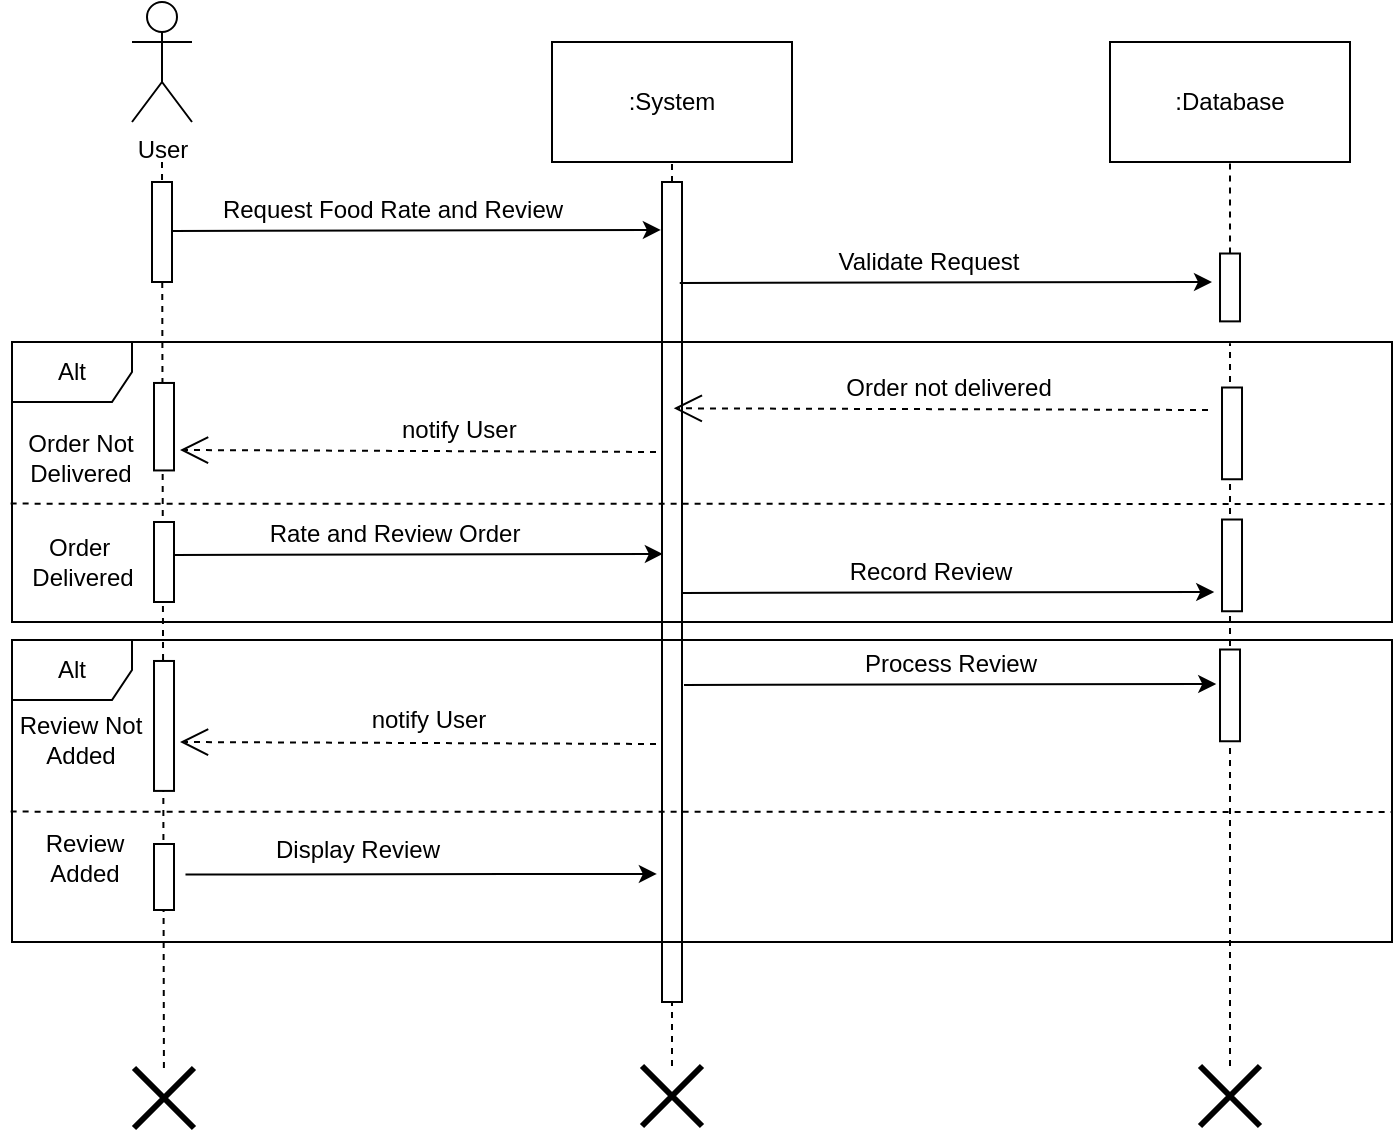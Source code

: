 <mxfile version="22.0.2" type="device">
  <diagram name="Page-1" id="2YBvvXClWsGukQMizWep">
    <mxGraphModel dx="1468" dy="1216" grid="1" gridSize="10" guides="1" tooltips="1" connect="1" arrows="1" fold="1" page="1" pageScale="1" pageWidth="850" pageHeight="1100" math="0" shadow="0">
      <root>
        <mxCell id="0" />
        <mxCell id="1" parent="0" />
        <mxCell id="SB4TEwUQo2XcKW8rI5Qr-15" value="" style="rounded=0;whiteSpace=wrap;html=1;" parent="1" vertex="1">
          <mxGeometry x="335" y="180" width="10" height="410" as="geometry" />
        </mxCell>
        <mxCell id="SB4TEwUQo2XcKW8rI5Qr-1" value="User" style="shape=umlActor;verticalLabelPosition=bottom;verticalAlign=top;html=1;outlineConnect=0;" parent="1" vertex="1">
          <mxGeometry x="70" y="90" width="30" height="60" as="geometry" />
        </mxCell>
        <mxCell id="SB4TEwUQo2XcKW8rI5Qr-2" value=":System" style="rounded=0;whiteSpace=wrap;html=1;" parent="1" vertex="1">
          <mxGeometry x="280" y="110" width="120" height="60" as="geometry" />
        </mxCell>
        <mxCell id="SB4TEwUQo2XcKW8rI5Qr-3" value=":Database" style="rounded=0;whiteSpace=wrap;html=1;" parent="1" vertex="1">
          <mxGeometry x="559" y="110" width="120" height="60" as="geometry" />
        </mxCell>
        <mxCell id="SB4TEwUQo2XcKW8rI5Qr-4" value="" style="endArrow=none;dashed=1;html=1;rounded=0;entryX=0.5;entryY=1;entryDx=0;entryDy=0;" parent="1" source="SB4TEwUQo2XcKW8rI5Qr-40" target="SB4TEwUQo2XcKW8rI5Qr-3" edge="1">
          <mxGeometry width="50" height="50" relative="1" as="geometry">
            <mxPoint x="620" y="480" as="sourcePoint" />
            <mxPoint x="640" y="230" as="targetPoint" />
          </mxGeometry>
        </mxCell>
        <mxCell id="SB4TEwUQo2XcKW8rI5Qr-5" value="" style="endArrow=none;dashed=1;html=1;rounded=0;" parent="1" source="SB4TEwUQo2XcKW8rI5Qr-15" target="SB4TEwUQo2XcKW8rI5Qr-2" edge="1">
          <mxGeometry width="50" height="50" relative="1" as="geometry">
            <mxPoint x="339.52" y="581.524" as="sourcePoint" />
            <mxPoint x="339.52" y="170" as="targetPoint" />
          </mxGeometry>
        </mxCell>
        <mxCell id="SB4TEwUQo2XcKW8rI5Qr-6" value="" style="endArrow=none;dashed=1;html=1;rounded=0;" parent="1" source="SB4TEwUQo2XcKW8rI5Qr-35" edge="1">
          <mxGeometry width="50" height="50" relative="1" as="geometry">
            <mxPoint x="85" y="480" as="sourcePoint" />
            <mxPoint x="85" y="170" as="targetPoint" />
          </mxGeometry>
        </mxCell>
        <mxCell id="SB4TEwUQo2XcKW8rI5Qr-7" value="" style="rounded=0;whiteSpace=wrap;html=1;" parent="1" vertex="1">
          <mxGeometry x="80" y="180" width="10" height="50" as="geometry" />
        </mxCell>
        <mxCell id="SB4TEwUQo2XcKW8rI5Qr-8" value="" style="endArrow=classic;html=1;rounded=0;exitX=1;exitY=0.25;exitDx=0;exitDy=0;entryX=-0.057;entryY=0.046;entryDx=0;entryDy=0;entryPerimeter=0;" parent="1" edge="1">
          <mxGeometry width="50" height="50" relative="1" as="geometry">
            <mxPoint x="90" y="204.5" as="sourcePoint" />
            <mxPoint x="334.43" y="203.96" as="targetPoint" />
          </mxGeometry>
        </mxCell>
        <mxCell id="SB4TEwUQo2XcKW8rI5Qr-9" value="Request Food Rate and Review" style="text;html=1;align=center;verticalAlign=middle;resizable=0;points=[];autosize=1;strokeColor=none;fillColor=none;" parent="1" vertex="1">
          <mxGeometry x="105" y="179" width="190" height="30" as="geometry" />
        </mxCell>
        <mxCell id="SB4TEwUQo2XcKW8rI5Qr-13" value="Alt" style="shape=umlFrame;whiteSpace=wrap;html=1;pointerEvents=0;" parent="1" vertex="1">
          <mxGeometry x="10" y="260" width="690" height="140" as="geometry" />
        </mxCell>
        <mxCell id="SB4TEwUQo2XcKW8rI5Qr-14" value="" style="endArrow=none;dashed=1;html=1;rounded=0;exitX=-0.001;exitY=0.537;exitDx=0;exitDy=0;exitPerimeter=0;" parent="1" edge="1">
          <mxGeometry width="50" height="50" relative="1" as="geometry">
            <mxPoint x="9.31" y="340.81" as="sourcePoint" />
            <mxPoint x="700" y="341" as="targetPoint" />
          </mxGeometry>
        </mxCell>
        <mxCell id="SB4TEwUQo2XcKW8rI5Qr-16" value="" style="endArrow=none;dashed=1;html=1;rounded=0;" parent="1" source="SB4TEwUQo2XcKW8rI5Qr-36" target="SB4TEwUQo2XcKW8rI5Qr-15" edge="1">
          <mxGeometry width="50" height="50" relative="1" as="geometry">
            <mxPoint x="340" y="480" as="sourcePoint" />
            <mxPoint x="340" y="170" as="targetPoint" />
          </mxGeometry>
        </mxCell>
        <mxCell id="SB4TEwUQo2XcKW8rI5Qr-24" value="Order Not&lt;br&gt;Delivered" style="text;html=1;align=center;verticalAlign=middle;resizable=0;points=[];autosize=1;strokeColor=none;fillColor=none;" parent="1" vertex="1">
          <mxGeometry x="4" y="298" width="80" height="40" as="geometry" />
        </mxCell>
        <mxCell id="SB4TEwUQo2XcKW8rI5Qr-26" value="Order&amp;nbsp;&lt;br&gt;Delivered" style="text;html=1;align=center;verticalAlign=middle;resizable=0;points=[];autosize=1;strokeColor=none;fillColor=none;" parent="1" vertex="1">
          <mxGeometry x="10" y="350" width="70" height="40" as="geometry" />
        </mxCell>
        <mxCell id="SB4TEwUQo2XcKW8rI5Qr-30" value="" style="endArrow=open;endSize=12;dashed=1;html=1;rounded=0;exitX=0.949;exitY=0.122;exitDx=0;exitDy=0;exitPerimeter=0;entryX=1.06;entryY=0.101;entryDx=0;entryDy=0;entryPerimeter=0;" parent="1" edge="1">
          <mxGeometry width="160" relative="1" as="geometry">
            <mxPoint x="332" y="315" as="sourcePoint" />
            <mxPoint x="94" y="314" as="targetPoint" />
          </mxGeometry>
        </mxCell>
        <mxCell id="SB4TEwUQo2XcKW8rI5Qr-31" value="notify User" style="text;whiteSpace=wrap;html=1;" parent="1" vertex="1">
          <mxGeometry x="203" y="290" width="90" height="40" as="geometry" />
        </mxCell>
        <mxCell id="SB4TEwUQo2XcKW8rI5Qr-33" value="" style="endArrow=classic;html=1;rounded=0;exitX=0.988;exitY=0.221;exitDx=0;exitDy=0;exitPerimeter=0;" parent="1" edge="1">
          <mxGeometry width="50" height="50" relative="1" as="geometry">
            <mxPoint x="343.88" y="230.46" as="sourcePoint" />
            <mxPoint x="610" y="230" as="targetPoint" />
          </mxGeometry>
        </mxCell>
        <mxCell id="SB4TEwUQo2XcKW8rI5Qr-34" value="Validate Request" style="text;html=1;align=center;verticalAlign=middle;resizable=0;points=[];autosize=1;strokeColor=none;fillColor=none;" parent="1" vertex="1">
          <mxGeometry x="413" y="205" width="110" height="30" as="geometry" />
        </mxCell>
        <mxCell id="SB4TEwUQo2XcKW8rI5Qr-35" value="" style="shape=umlDestroy;whiteSpace=wrap;html=1;strokeWidth=3;targetShapes=umlLifeline;" parent="1" vertex="1">
          <mxGeometry x="70.99" y="623" width="30" height="30" as="geometry" />
        </mxCell>
        <mxCell id="SB4TEwUQo2XcKW8rI5Qr-36" value="" style="shape=umlDestroy;whiteSpace=wrap;html=1;strokeWidth=3;targetShapes=umlLifeline;" parent="1" vertex="1">
          <mxGeometry x="325" y="622" width="30" height="30" as="geometry" />
        </mxCell>
        <mxCell id="SB4TEwUQo2XcKW8rI5Qr-37" value="" style="shape=umlDestroy;whiteSpace=wrap;html=1;strokeWidth=3;targetShapes=umlLifeline;" parent="1" vertex="1">
          <mxGeometry x="604" y="622" width="30" height="30" as="geometry" />
        </mxCell>
        <mxCell id="SB4TEwUQo2XcKW8rI5Qr-41" value="" style="endArrow=none;dashed=1;html=1;rounded=0;entryX=1;entryY=0.5;entryDx=0;entryDy=0;" parent="1" edge="1">
          <mxGeometry width="50" height="50" relative="1" as="geometry">
            <mxPoint x="619" y="622" as="sourcePoint" />
            <mxPoint x="619.005" y="260.685" as="targetPoint" />
          </mxGeometry>
        </mxCell>
        <mxCell id="SB4TEwUQo2XcKW8rI5Qr-40" value="" style="rounded=0;whiteSpace=wrap;html=1;rotation=90;" parent="1" vertex="1">
          <mxGeometry x="602.04" y="227.72" width="33.93" height="10" as="geometry" />
        </mxCell>
        <mxCell id="SB4TEwUQo2XcKW8rI5Qr-56" value="" style="rounded=0;whiteSpace=wrap;html=1;rotation=90;" parent="1" vertex="1">
          <mxGeometry x="64.13" y="297.35" width="43.74" height="10" as="geometry" />
        </mxCell>
        <mxCell id="jJ2E1BAoAZqyhSgXUfaf-1" value="" style="rounded=0;whiteSpace=wrap;html=1;" vertex="1" parent="1">
          <mxGeometry x="81" y="350" width="10" height="40" as="geometry" />
        </mxCell>
        <mxCell id="jJ2E1BAoAZqyhSgXUfaf-4" value="Order not delivered" style="text;html=1;align=center;verticalAlign=middle;resizable=0;points=[];autosize=1;strokeColor=none;fillColor=none;" vertex="1" parent="1">
          <mxGeometry x="413" y="268" width="130" height="30" as="geometry" />
        </mxCell>
        <mxCell id="jJ2E1BAoAZqyhSgXUfaf-5" value="" style="rounded=0;whiteSpace=wrap;html=1;rotation=90;" vertex="1" parent="1">
          <mxGeometry x="597.07" y="300.69" width="45.87" height="10" as="geometry" />
        </mxCell>
        <mxCell id="jJ2E1BAoAZqyhSgXUfaf-6" value="Alt" style="shape=umlFrame;whiteSpace=wrap;html=1;pointerEvents=0;" vertex="1" parent="1">
          <mxGeometry x="10" y="409" width="690" height="151" as="geometry" />
        </mxCell>
        <mxCell id="jJ2E1BAoAZqyhSgXUfaf-7" value="" style="endArrow=none;dashed=1;html=1;rounded=0;exitX=-0.001;exitY=0.537;exitDx=0;exitDy=0;exitPerimeter=0;" edge="1" parent="1">
          <mxGeometry width="50" height="50" relative="1" as="geometry">
            <mxPoint x="9.31" y="494.81" as="sourcePoint" />
            <mxPoint x="700" y="495" as="targetPoint" />
          </mxGeometry>
        </mxCell>
        <mxCell id="jJ2E1BAoAZqyhSgXUfaf-8" value="Review Not&lt;br&gt;Added" style="text;html=1;align=center;verticalAlign=middle;resizable=0;points=[];autosize=1;strokeColor=none;fillColor=none;" vertex="1" parent="1">
          <mxGeometry x="4" y="439" width="80" height="40" as="geometry" />
        </mxCell>
        <mxCell id="jJ2E1BAoAZqyhSgXUfaf-11" value="Display Review" style="text;whiteSpace=wrap;html=1;" vertex="1" parent="1">
          <mxGeometry x="140" y="500" width="180" height="40" as="geometry" />
        </mxCell>
        <mxCell id="jJ2E1BAoAZqyhSgXUfaf-14" value="" style="rounded=0;whiteSpace=wrap;html=1;rotation=90;" vertex="1" parent="1">
          <mxGeometry x="53.52" y="446.97" width="64.97" height="10" as="geometry" />
        </mxCell>
        <mxCell id="jJ2E1BAoAZqyhSgXUfaf-15" value="" style="rounded=0;whiteSpace=wrap;html=1;" vertex="1" parent="1">
          <mxGeometry x="81" y="511" width="10" height="33" as="geometry" />
        </mxCell>
        <mxCell id="jJ2E1BAoAZqyhSgXUfaf-50" value="" style="endArrow=open;endSize=12;dashed=1;html=1;rounded=0;exitX=0.949;exitY=0.122;exitDx=0;exitDy=0;exitPerimeter=0;entryX=1.06;entryY=0.101;entryDx=0;entryDy=0;entryPerimeter=0;" edge="1" parent="1">
          <mxGeometry width="160" relative="1" as="geometry">
            <mxPoint x="332" y="461" as="sourcePoint" />
            <mxPoint x="94" y="460" as="targetPoint" />
          </mxGeometry>
        </mxCell>
        <mxCell id="jJ2E1BAoAZqyhSgXUfaf-53" value="notify User" style="text;html=1;align=center;verticalAlign=middle;resizable=0;points=[];autosize=1;strokeColor=none;fillColor=none;" vertex="1" parent="1">
          <mxGeometry x="178" y="434" width="80" height="30" as="geometry" />
        </mxCell>
        <mxCell id="jJ2E1BAoAZqyhSgXUfaf-56" value="" style="endArrow=classic;html=1;rounded=0;entryX=-0.057;entryY=0.046;entryDx=0;entryDy=0;entryPerimeter=0;exitX=0.613;exitY=-0.874;exitDx=0;exitDy=0;exitPerimeter=0;" edge="1" parent="1">
          <mxGeometry width="50" height="50" relative="1" as="geometry">
            <mxPoint x="96.74" y="526.248" as="sourcePoint" />
            <mxPoint x="332.43" y="525.96" as="targetPoint" />
          </mxGeometry>
        </mxCell>
        <mxCell id="jJ2E1BAoAZqyhSgXUfaf-61" value="" style="endArrow=open;endSize=12;dashed=1;html=1;rounded=0;exitX=0.949;exitY=0.122;exitDx=0;exitDy=0;exitPerimeter=0;entryX=0.589;entryY=0.276;entryDx=0;entryDy=0;entryPerimeter=0;" edge="1" parent="1" target="SB4TEwUQo2XcKW8rI5Qr-15">
          <mxGeometry width="160" relative="1" as="geometry">
            <mxPoint x="608" y="294" as="sourcePoint" />
            <mxPoint x="370" y="293" as="targetPoint" />
          </mxGeometry>
        </mxCell>
        <mxCell id="jJ2E1BAoAZqyhSgXUfaf-64" value="" style="endArrow=classic;html=1;rounded=0;exitX=1;exitY=0.25;exitDx=0;exitDy=0;entryX=-0.057;entryY=0.046;entryDx=0;entryDy=0;entryPerimeter=0;" edge="1" parent="1">
          <mxGeometry width="50" height="50" relative="1" as="geometry">
            <mxPoint x="91" y="366.5" as="sourcePoint" />
            <mxPoint x="335.43" y="365.96" as="targetPoint" />
          </mxGeometry>
        </mxCell>
        <mxCell id="jJ2E1BAoAZqyhSgXUfaf-65" value="Rate and Review Order" style="text;html=1;align=center;verticalAlign=middle;resizable=0;points=[];autosize=1;strokeColor=none;fillColor=none;" vertex="1" parent="1">
          <mxGeometry x="126" y="341" width="150" height="30" as="geometry" />
        </mxCell>
        <mxCell id="jJ2E1BAoAZqyhSgXUfaf-66" value="" style="endArrow=classic;html=1;rounded=0;exitX=0.988;exitY=0.221;exitDx=0;exitDy=0;exitPerimeter=0;" edge="1" parent="1">
          <mxGeometry width="50" height="50" relative="1" as="geometry">
            <mxPoint x="345.0" y="385.46" as="sourcePoint" />
            <mxPoint x="611.12" y="385" as="targetPoint" />
          </mxGeometry>
        </mxCell>
        <mxCell id="jJ2E1BAoAZqyhSgXUfaf-67" value="Record Review" style="text;html=1;align=center;verticalAlign=middle;resizable=0;points=[];autosize=1;strokeColor=none;fillColor=none;" vertex="1" parent="1">
          <mxGeometry x="419.12" y="360" width="100" height="30" as="geometry" />
        </mxCell>
        <mxCell id="jJ2E1BAoAZqyhSgXUfaf-68" value="" style="rounded=0;whiteSpace=wrap;html=1;rotation=90;" vertex="1" parent="1">
          <mxGeometry x="597.07" y="366.69" width="45.87" height="10" as="geometry" />
        </mxCell>
        <mxCell id="jJ2E1BAoAZqyhSgXUfaf-69" value="" style="endArrow=classic;html=1;rounded=0;exitX=0.988;exitY=0.221;exitDx=0;exitDy=0;exitPerimeter=0;" edge="1" parent="1">
          <mxGeometry width="50" height="50" relative="1" as="geometry">
            <mxPoint x="346.0" y="431.46" as="sourcePoint" />
            <mxPoint x="612.12" y="431" as="targetPoint" />
          </mxGeometry>
        </mxCell>
        <mxCell id="jJ2E1BAoAZqyhSgXUfaf-70" value="" style="rounded=0;whiteSpace=wrap;html=1;rotation=90;" vertex="1" parent="1">
          <mxGeometry x="596.07" y="431.69" width="45.87" height="10" as="geometry" />
        </mxCell>
        <mxCell id="jJ2E1BAoAZqyhSgXUfaf-72" value="Process Review" style="text;html=1;align=center;verticalAlign=middle;resizable=0;points=[];autosize=1;strokeColor=none;fillColor=none;" vertex="1" parent="1">
          <mxGeometry x="424.12" y="406" width="110" height="30" as="geometry" />
        </mxCell>
        <mxCell id="jJ2E1BAoAZqyhSgXUfaf-73" value="Review&lt;br&gt;Added" style="text;html=1;align=center;verticalAlign=middle;resizable=0;points=[];autosize=1;strokeColor=none;fillColor=none;" vertex="1" parent="1">
          <mxGeometry x="16" y="498" width="60" height="40" as="geometry" />
        </mxCell>
      </root>
    </mxGraphModel>
  </diagram>
</mxfile>
